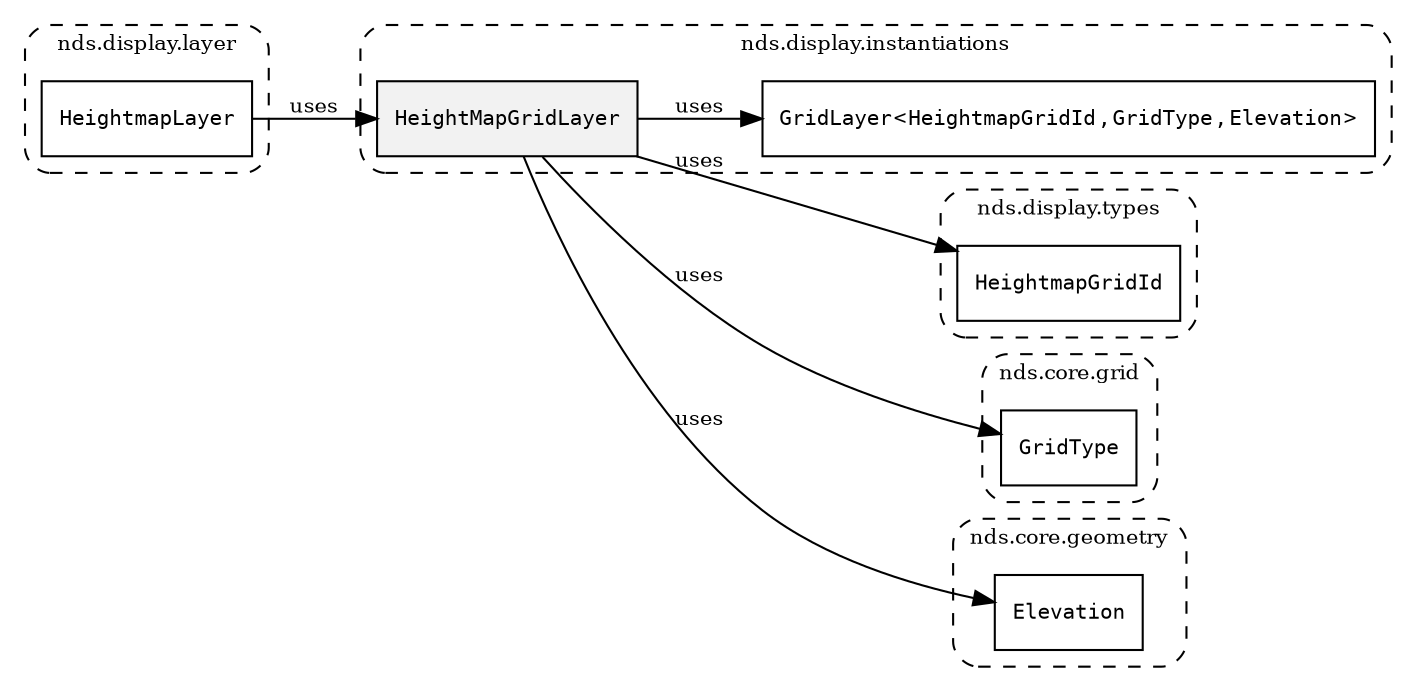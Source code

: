 /**
 * This dot file creates symbol collaboration diagram for HeightMapGridLayer.
 */
digraph ZSERIO
{
    node [shape=box, fontsize=10];
    rankdir="LR";
    fontsize=10;
    tooltip="HeightMapGridLayer collaboration diagram";

    subgraph "cluster_nds.display.instantiations"
    {
        style="dashed, rounded";
        label="nds.display.instantiations";
        tooltip="Package nds.display.instantiations";
        href="../../../content/packages/nds.display.instantiations.html#Package-nds-display-instantiations";
        target="_parent";

        "HeightMapGridLayer" [style="filled", fillcolor="#0000000D", target="_parent", label=<<font face="monospace"><table align="center" border="0" cellspacing="0" cellpadding="0"><tr><td href="../../../content/packages/nds.display.instantiations.html#InstantiateType-HeightMapGridLayer" title="InstantiateType defined in nds.display.instantiations">HeightMapGridLayer</td></tr></table></font>>];
        "GridLayer&lt;HeightmapGridId,GridType,Elevation&gt;" [target="_parent", label=<<font face="monospace"><table align="center" border="0" cellspacing="0" cellpadding="0"><tr><td href="../../../content/packages/nds.core.grid.html#Structure-GridLayer" title="Structure defined in nds.core.grid">GridLayer</td><td>&lt;</td><td><table align="center" border="0" cellspacing="0" cellpadding="0"><tr><td href="../../../content/packages/nds.display.types.html#Subtype-HeightmapGridId" title="Subtype defined in nds.display.types">HeightmapGridId</td></tr></table></td><td>,</td><td><table align="center" border="0" cellspacing="0" cellpadding="0"><tr><td href="../../../content/packages/nds.core.grid.html#Subtype-GridType" title="Subtype defined in nds.core.grid">GridType</td></tr></table></td><td>,</td><td><table align="center" border="0" cellspacing="0" cellpadding="0"><tr><td href="../../../content/packages/nds.core.geometry.html#Subtype-Elevation" title="Subtype defined in nds.core.geometry">Elevation</td></tr></table></td><td>&gt;</td></tr></table></font>>];
    }

    subgraph "cluster_nds.display.types"
    {
        style="dashed, rounded";
        label="nds.display.types";
        tooltip="Package nds.display.types";
        href="../../../content/packages/nds.display.types.html#Package-nds-display-types";
        target="_parent";

        "HeightmapGridId" [target="_parent", label=<<font face="monospace"><table align="center" border="0" cellspacing="0" cellpadding="0"><tr><td href="../../../content/packages/nds.display.types.html#Subtype-HeightmapGridId" title="Subtype defined in nds.display.types">HeightmapGridId</td></tr></table></font>>];
    }

    subgraph "cluster_nds.core.grid"
    {
        style="dashed, rounded";
        label="nds.core.grid";
        tooltip="Package nds.core.grid";
        href="../../../content/packages/nds.core.grid.html#Package-nds-core-grid";
        target="_parent";

        "GridType" [target="_parent", label=<<font face="monospace"><table align="center" border="0" cellspacing="0" cellpadding="0"><tr><td href="../../../content/packages/nds.core.grid.html#Subtype-GridType" title="Subtype defined in nds.core.grid">GridType</td></tr></table></font>>];
    }

    subgraph "cluster_nds.core.geometry"
    {
        style="dashed, rounded";
        label="nds.core.geometry";
        tooltip="Package nds.core.geometry";
        href="../../../content/packages/nds.core.geometry.html#Package-nds-core-geometry";
        target="_parent";

        "Elevation" [target="_parent", label=<<font face="monospace"><table align="center" border="0" cellspacing="0" cellpadding="0"><tr><td href="../../../content/packages/nds.core.geometry.html#Subtype-Elevation" title="Subtype defined in nds.core.geometry">Elevation</td></tr></table></font>>];
    }

    subgraph "cluster_nds.display.layer"
    {
        style="dashed, rounded";
        label="nds.display.layer";
        tooltip="Package nds.display.layer";
        href="../../../content/packages/nds.display.layer.html#Package-nds-display-layer";
        target="_parent";

        "HeightmapLayer" [target="_parent", label=<<font face="monospace"><table align="center" border="0" cellspacing="0" cellpadding="0"><tr><td href="../../../content/packages/nds.display.layer.html#Structure-HeightmapLayer" title="Structure defined in nds.display.layer">HeightmapLayer</td></tr></table></font>>];
    }

    "HeightMapGridLayer" -> "GridLayer&lt;HeightmapGridId,GridType,Elevation&gt;" [label="uses", fontsize=10];
    "HeightMapGridLayer" -> "HeightmapGridId" [label="uses", fontsize=10];
    "HeightMapGridLayer" -> "GridType" [label="uses", fontsize=10];
    "HeightMapGridLayer" -> "Elevation" [label="uses", fontsize=10];
    "HeightmapLayer" -> "HeightMapGridLayer" [label="uses", fontsize=10];
}
